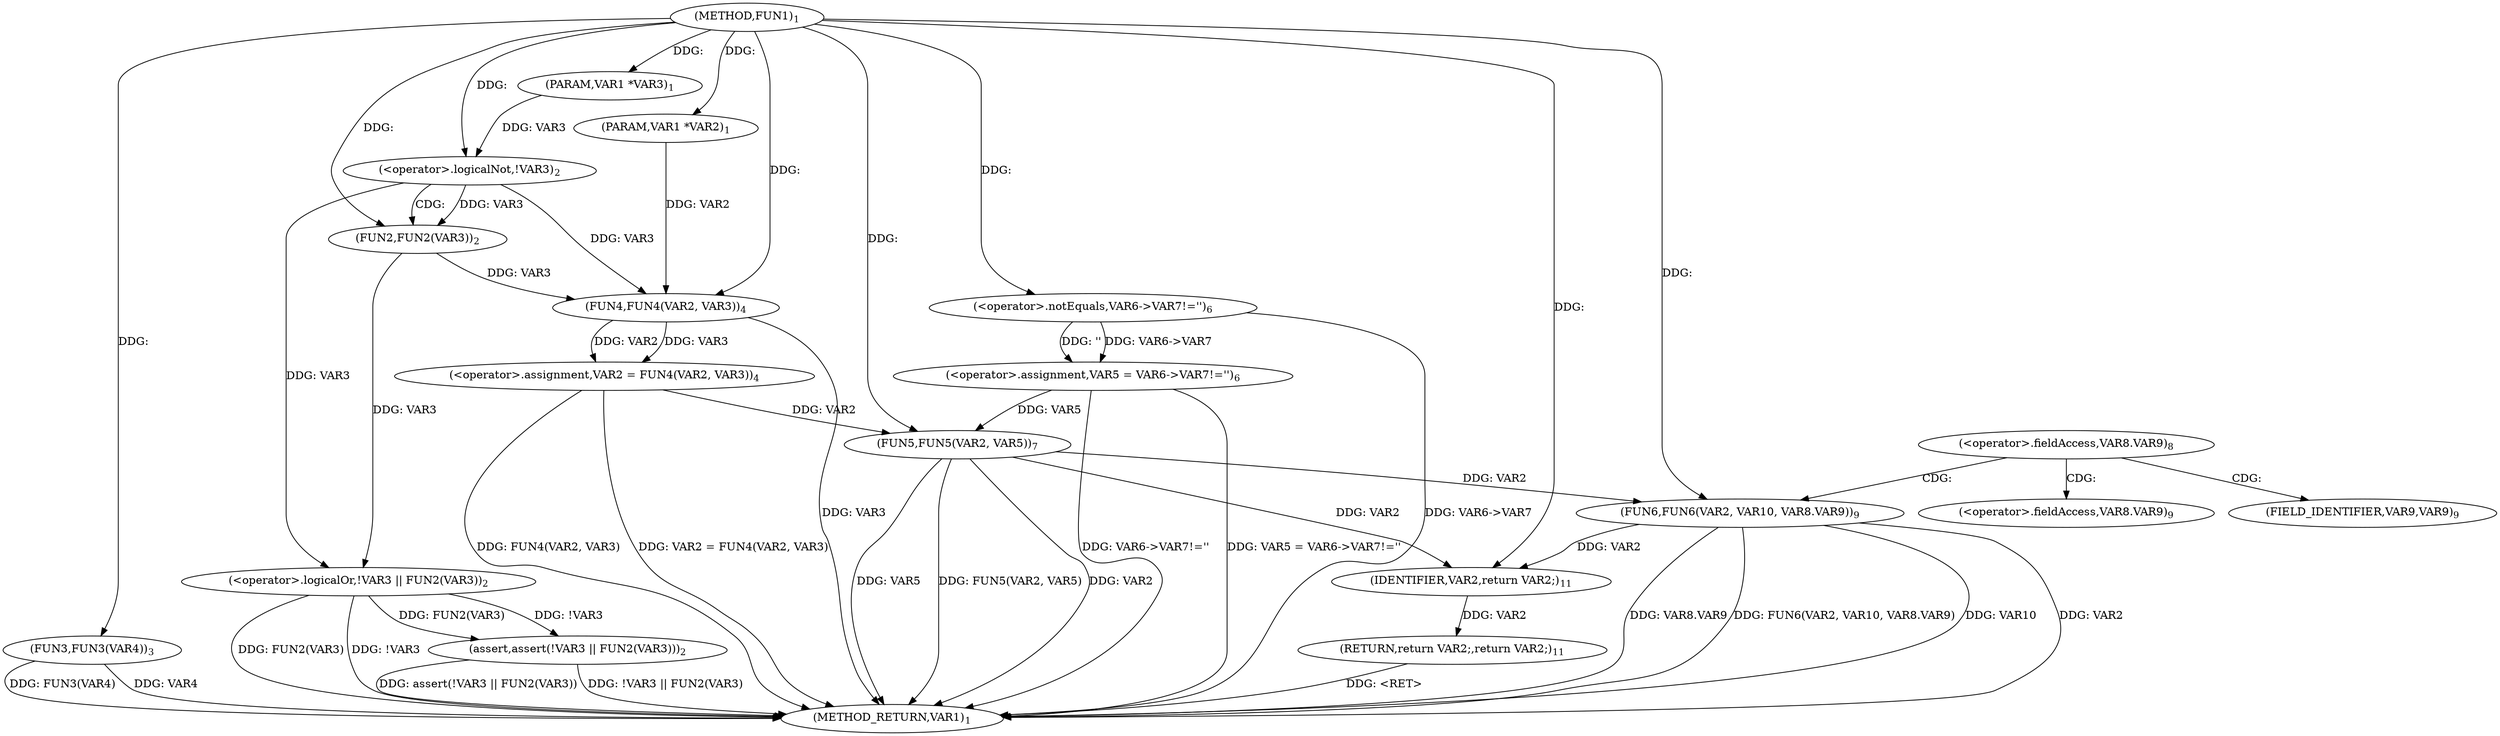 digraph "FUN1" {  
"9" [label = <(METHOD,FUN1)<SUB>1</SUB>> ]
"50" [label = <(METHOD_RETURN,VAR1)<SUB>1</SUB>> ]
"10" [label = <(PARAM,VAR1 *VAR2)<SUB>1</SUB>> ]
"11" [label = <(PARAM,VAR1 *VAR3)<SUB>1</SUB>> ]
"13" [label = <(assert,assert(!VAR3 || FUN2(VAR3)))<SUB>2</SUB>> ]
"19" [label = <(FUN3,FUN3(VAR4))<SUB>3</SUB>> ]
"21" [label = <(&lt;operator&gt;.assignment,VAR2 = FUN4(VAR2, VAR3))<SUB>4</SUB>> ]
"27" [label = <(&lt;operator&gt;.assignment,VAR5 = VAR6-&gt;VAR7!='')<SUB>6</SUB>> ]
"34" [label = <(FUN5,FUN5(VAR2, VAR5))<SUB>7</SUB>> ]
"48" [label = <(RETURN,return VAR2;,return VAR2;)<SUB>11</SUB>> ]
"49" [label = <(IDENTIFIER,VAR2,return VAR2;)<SUB>11</SUB>> ]
"14" [label = <(&lt;operator&gt;.logicalOr,!VAR3 || FUN2(VAR3))<SUB>2</SUB>> ]
"23" [label = <(FUN4,FUN4(VAR2, VAR3))<SUB>4</SUB>> ]
"29" [label = <(&lt;operator&gt;.notEquals,VAR6-&gt;VAR7!='')<SUB>6</SUB>> ]
"42" [label = <(FUN6,FUN6(VAR2, VAR10, VAR8.VAR9))<SUB>9</SUB>> ]
"15" [label = <(&lt;operator&gt;.logicalNot,!VAR3)<SUB>2</SUB>> ]
"17" [label = <(FUN2,FUN2(VAR3))<SUB>2</SUB>> ]
"38" [label = <(&lt;operator&gt;.fieldAccess,VAR8.VAR9)<SUB>8</SUB>> ]
"45" [label = <(&lt;operator&gt;.fieldAccess,VAR8.VAR9)<SUB>9</SUB>> ]
"47" [label = <(FIELD_IDENTIFIER,VAR9,VAR9)<SUB>9</SUB>> ]
  "48" -> "50"  [ label = "DDG: &lt;RET&gt;"] 
  "14" -> "50"  [ label = "DDG: !VAR3"] 
  "14" -> "50"  [ label = "DDG: FUN2(VAR3)"] 
  "13" -> "50"  [ label = "DDG: !VAR3 || FUN2(VAR3)"] 
  "13" -> "50"  [ label = "DDG: assert(!VAR3 || FUN2(VAR3))"] 
  "19" -> "50"  [ label = "DDG: FUN3(VAR4)"] 
  "23" -> "50"  [ label = "DDG: VAR3"] 
  "21" -> "50"  [ label = "DDG: FUN4(VAR2, VAR3)"] 
  "21" -> "50"  [ label = "DDG: VAR2 = FUN4(VAR2, VAR3)"] 
  "29" -> "50"  [ label = "DDG: VAR6-&gt;VAR7"] 
  "27" -> "50"  [ label = "DDG: VAR6-&gt;VAR7!=''"] 
  "27" -> "50"  [ label = "DDG: VAR5 = VAR6-&gt;VAR7!=''"] 
  "34" -> "50"  [ label = "DDG: VAR2"] 
  "34" -> "50"  [ label = "DDG: VAR5"] 
  "34" -> "50"  [ label = "DDG: FUN5(VAR2, VAR5)"] 
  "42" -> "50"  [ label = "DDG: VAR2"] 
  "42" -> "50"  [ label = "DDG: VAR8.VAR9"] 
  "42" -> "50"  [ label = "DDG: FUN6(VAR2, VAR10, VAR8.VAR9)"] 
  "19" -> "50"  [ label = "DDG: VAR4"] 
  "42" -> "50"  [ label = "DDG: VAR10"] 
  "9" -> "10"  [ label = "DDG: "] 
  "9" -> "11"  [ label = "DDG: "] 
  "23" -> "21"  [ label = "DDG: VAR2"] 
  "23" -> "21"  [ label = "DDG: VAR3"] 
  "29" -> "27"  [ label = "DDG: VAR6-&gt;VAR7"] 
  "29" -> "27"  [ label = "DDG: ''"] 
  "49" -> "48"  [ label = "DDG: VAR2"] 
  "14" -> "13"  [ label = "DDG: !VAR3"] 
  "14" -> "13"  [ label = "DDG: FUN2(VAR3)"] 
  "9" -> "19"  [ label = "DDG: "] 
  "21" -> "34"  [ label = "DDG: VAR2"] 
  "9" -> "34"  [ label = "DDG: "] 
  "27" -> "34"  [ label = "DDG: VAR5"] 
  "34" -> "49"  [ label = "DDG: VAR2"] 
  "42" -> "49"  [ label = "DDG: VAR2"] 
  "9" -> "49"  [ label = "DDG: "] 
  "15" -> "14"  [ label = "DDG: VAR3"] 
  "17" -> "14"  [ label = "DDG: VAR3"] 
  "10" -> "23"  [ label = "DDG: VAR2"] 
  "9" -> "23"  [ label = "DDG: "] 
  "15" -> "23"  [ label = "DDG: VAR3"] 
  "17" -> "23"  [ label = "DDG: VAR3"] 
  "9" -> "29"  [ label = "DDG: "] 
  "11" -> "15"  [ label = "DDG: VAR3"] 
  "9" -> "15"  [ label = "DDG: "] 
  "15" -> "17"  [ label = "DDG: VAR3"] 
  "9" -> "17"  [ label = "DDG: "] 
  "34" -> "42"  [ label = "DDG: VAR2"] 
  "9" -> "42"  [ label = "DDG: "] 
  "38" -> "47"  [ label = "CDG: "] 
  "38" -> "42"  [ label = "CDG: "] 
  "38" -> "45"  [ label = "CDG: "] 
  "15" -> "17"  [ label = "CDG: "] 
}
